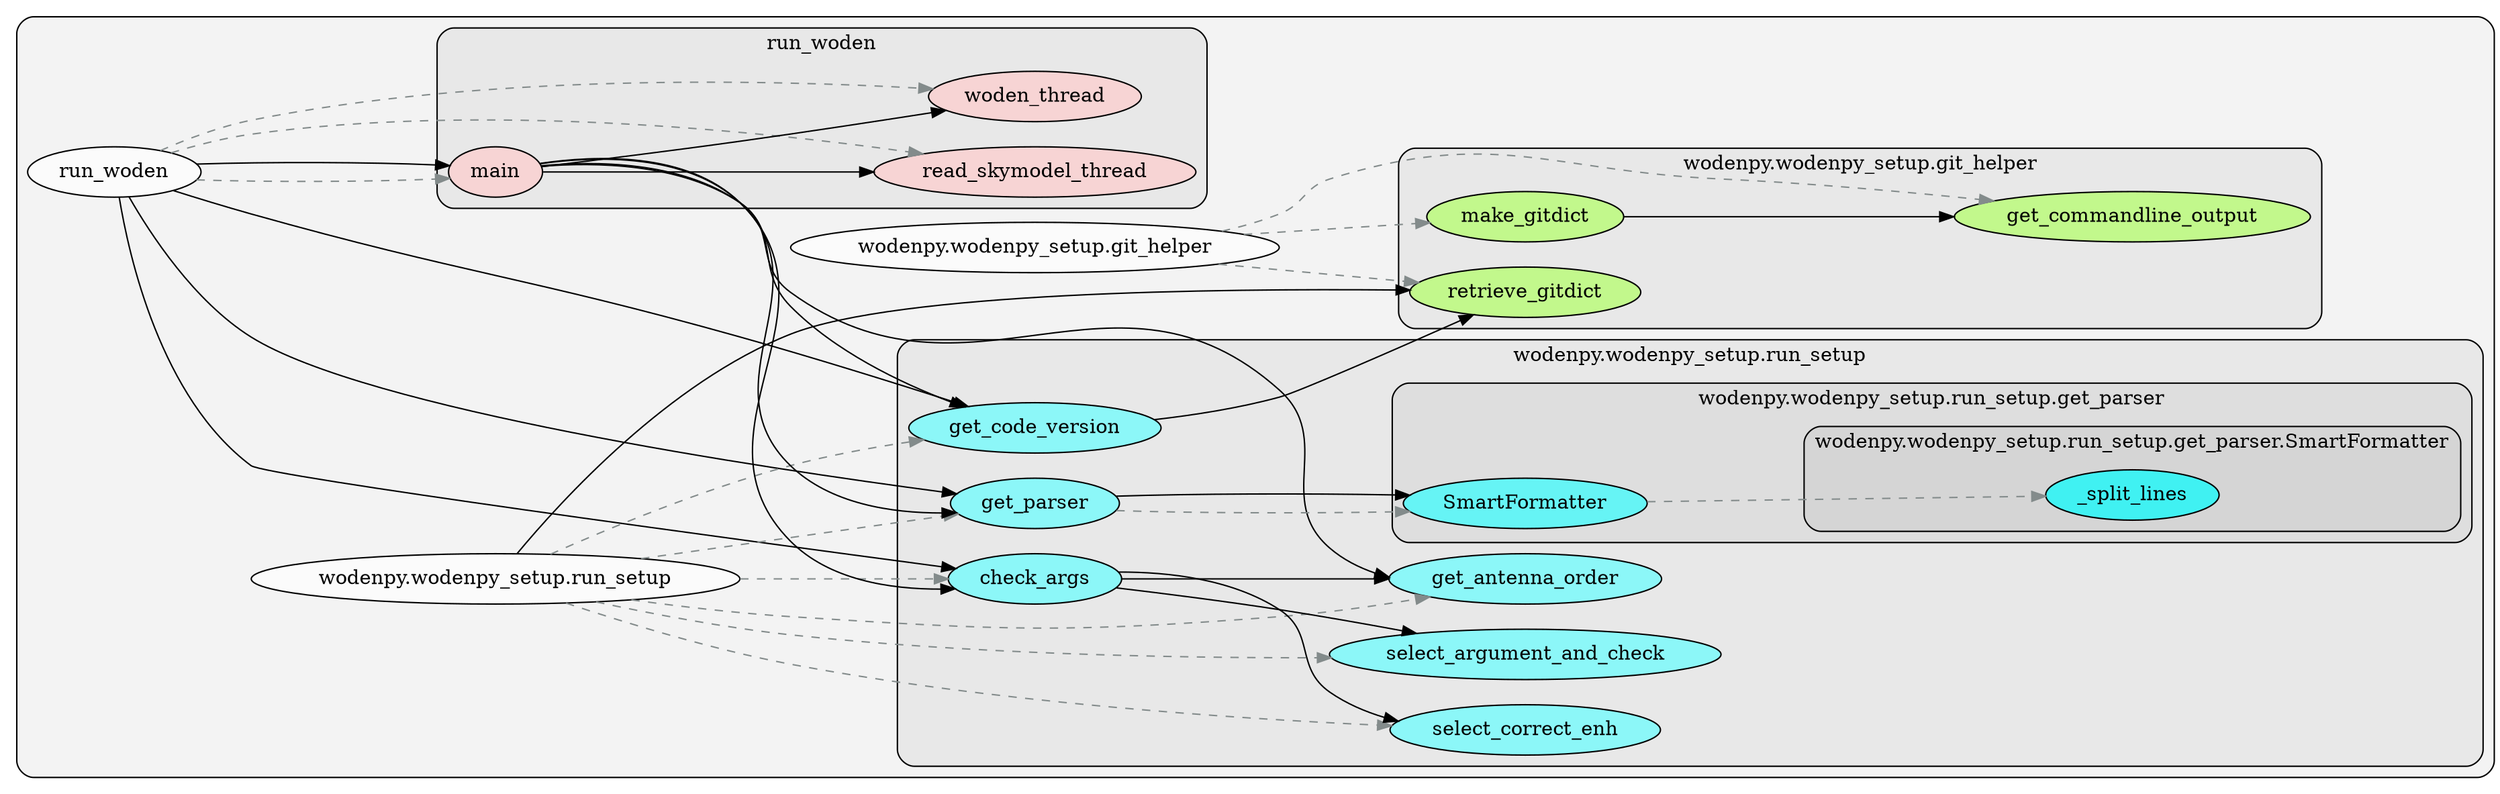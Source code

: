 digraph G {
    graph [rankdir=LR, clusterrank="local"];
    subgraph cluster_G {

        graph [style="filled,rounded", fillcolor="#80808018", label=""];
        run_woden [label="run_woden", style="filled", fillcolor="#ffffffb2", fontcolor="#000000", group="0"];
        wodenpy__wodenpy_setup__git_helper [label="wodenpy.wodenpy_setup.git_helper", style="filled", fillcolor="#ffffffb2", fontcolor="#000000", group="1"];
        wodenpy__wodenpy_setup__run_setup [label="wodenpy.wodenpy_setup.run_setup", style="filled", fillcolor="#ffffffb2", fontcolor="#000000", group="2"];
        subgraph cluster_run_woden {

            graph [style="filled,rounded", fillcolor="#80808018", label="run_woden"];
            run_woden__main [label="main", style="filled", fillcolor="#feccccb2", fontcolor="#000000", group="0"];
            run_woden__read_skymodel_thread [label="read_skymodel_thread", style="filled", fillcolor="#feccccb2", fontcolor="#000000", group="0"];
            run_woden__woden_thread [label="woden_thread", style="filled", fillcolor="#feccccb2", fontcolor="#000000", group="0"];
        }
        subgraph cluster_wodenpy__wodenpy_setup__git_helper {

            graph [style="filled,rounded", fillcolor="#80808018", label="wodenpy.wodenpy_setup.git_helper"];
            wodenpy__wodenpy_setup__git_helper__get_commandline_output [label="get_commandline_output", style="filled", fillcolor="#b2ff65b2", fontcolor="#000000", group="1"];
            wodenpy__wodenpy_setup__git_helper__make_gitdict [label="make_gitdict", style="filled", fillcolor="#b2ff65b2", fontcolor="#000000", group="1"];
            wodenpy__wodenpy_setup__git_helper__retrieve_gitdict [label="retrieve_gitdict", style="filled", fillcolor="#b2ff65b2", fontcolor="#000000", group="1"];
        }
        subgraph cluster_wodenpy__wodenpy_setup__run_setup {

            graph [style="filled,rounded", fillcolor="#80808018", label="wodenpy.wodenpy_setup.run_setup"];
            wodenpy__wodenpy_setup__run_setup__check_args [label="check_args", style="filled", fillcolor="#65feffb2", fontcolor="#000000", group="2"];
            wodenpy__wodenpy_setup__run_setup__get_antenna_order [label="get_antenna_order", style="filled", fillcolor="#65feffb2", fontcolor="#000000", group="2"];
            wodenpy__wodenpy_setup__run_setup__get_code_version [label="get_code_version", style="filled", fillcolor="#65feffb2", fontcolor="#000000", group="2"];
            wodenpy__wodenpy_setup__run_setup__get_parser [label="get_parser", style="filled", fillcolor="#65feffb2", fontcolor="#000000", group="2"];
            wodenpy__wodenpy_setup__run_setup__select_argument_and_check [label="select_argument_and_check", style="filled", fillcolor="#65feffb2", fontcolor="#000000", group="2"];
            wodenpy__wodenpy_setup__run_setup__select_correct_enh [label="select_correct_enh", style="filled", fillcolor="#65feffb2", fontcolor="#000000", group="2"];
            subgraph cluster_wodenpy__wodenpy_setup__run_setup__get_parser {

                graph [style="filled,rounded", fillcolor="#80808018", label="wodenpy.wodenpy_setup.run_setup.get_parser"];
                wodenpy__wodenpy_setup__run_setup__get_parser__SmartFormatter [label="SmartFormatter", style="filled", fillcolor="#32feffb2", fontcolor="#000000", group="2"];
                subgraph cluster_wodenpy__wodenpy_setup__run_setup__get_parser__SmartFormatter {

                    graph [style="filled,rounded", fillcolor="#80808018", label="wodenpy.wodenpy_setup.run_setup.get_parser.SmartFormatter"];
                    wodenpy__wodenpy_setup__run_setup__get_parser__SmartFormatter___split_lines [label="_split_lines", style="filled", fillcolor="#00feffb2", fontcolor="#000000", group="2"];
                }
            }
        }
    }
        run_woden -> run_woden__woden_thread [style="dashed",  color="#838b8b"];
        run_woden -> run_woden__main [style="dashed",  color="#838b8b"];
        run_woden -> run_woden__read_skymodel_thread [style="dashed",  color="#838b8b"];
        wodenpy__wodenpy_setup__git_helper -> wodenpy__wodenpy_setup__git_helper__get_commandline_output [style="dashed",  color="#838b8b"];
        wodenpy__wodenpy_setup__git_helper -> wodenpy__wodenpy_setup__git_helper__retrieve_gitdict [style="dashed",  color="#838b8b"];
        wodenpy__wodenpy_setup__git_helper -> wodenpy__wodenpy_setup__git_helper__make_gitdict [style="dashed",  color="#838b8b"];
        wodenpy__wodenpy_setup__run_setup -> wodenpy__wodenpy_setup__run_setup__get_antenna_order [style="dashed",  color="#838b8b"];
        wodenpy__wodenpy_setup__run_setup -> wodenpy__wodenpy_setup__run_setup__select_correct_enh [style="dashed",  color="#838b8b"];
        wodenpy__wodenpy_setup__run_setup -> wodenpy__wodenpy_setup__run_setup__select_argument_and_check [style="dashed",  color="#838b8b"];
        wodenpy__wodenpy_setup__run_setup -> wodenpy__wodenpy_setup__run_setup__get_code_version [style="dashed",  color="#838b8b"];
        wodenpy__wodenpy_setup__run_setup -> wodenpy__wodenpy_setup__run_setup__get_parser [style="dashed",  color="#838b8b"];
        wodenpy__wodenpy_setup__run_setup -> wodenpy__wodenpy_setup__run_setup__check_args [style="dashed",  color="#838b8b"];
        wodenpy__wodenpy_setup__run_setup__get_parser -> wodenpy__wodenpy_setup__run_setup__get_parser__SmartFormatter [style="dashed",  color="#838b8b"];
        wodenpy__wodenpy_setup__run_setup__get_parser__SmartFormatter -> wodenpy__wodenpy_setup__run_setup__get_parser__SmartFormatter___split_lines [style="dashed",  color="#838b8b"];
        run_woden -> wodenpy__wodenpy_setup__run_setup__get_code_version [style="solid",  color="#000000"];
        run_woden -> run_woden__main [style="solid",  color="#000000"];
        run_woden -> wodenpy__wodenpy_setup__run_setup__get_parser [style="solid",  color="#000000"];
        run_woden -> wodenpy__wodenpy_setup__run_setup__check_args [style="solid",  color="#000000"];
        run_woden__main -> run_woden__woden_thread [style="solid",  color="#000000"];
        run_woden__main -> wodenpy__wodenpy_setup__run_setup__get_antenna_order [style="solid",  color="#000000"];
        run_woden__main -> run_woden__read_skymodel_thread [style="solid",  color="#000000"];
        run_woden__main -> wodenpy__wodenpy_setup__run_setup__get_parser [style="solid",  color="#000000"];
        run_woden__main -> wodenpy__wodenpy_setup__run_setup__check_args [style="solid",  color="#000000"];
        run_woden__main -> wodenpy__wodenpy_setup__run_setup__get_code_version [style="solid",  color="#000000"];
        wodenpy__wodenpy_setup__git_helper__make_gitdict -> wodenpy__wodenpy_setup__git_helper__get_commandline_output [style="solid",  color="#000000"];
        wodenpy__wodenpy_setup__run_setup -> wodenpy__wodenpy_setup__git_helper__retrieve_gitdict [style="solid",  color="#000000"];
        wodenpy__wodenpy_setup__run_setup__get_parser -> wodenpy__wodenpy_setup__run_setup__get_parser__SmartFormatter [style="solid",  color="#000000"];
        wodenpy__wodenpy_setup__run_setup__check_args -> wodenpy__wodenpy_setup__run_setup__get_antenna_order [style="solid",  color="#000000"];
        wodenpy__wodenpy_setup__run_setup__check_args -> wodenpy__wodenpy_setup__run_setup__select_correct_enh [style="solid",  color="#000000"];
        wodenpy__wodenpy_setup__run_setup__check_args -> wodenpy__wodenpy_setup__run_setup__select_argument_and_check [style="solid",  color="#000000"];
        wodenpy__wodenpy_setup__run_setup__get_code_version -> wodenpy__wodenpy_setup__git_helper__retrieve_gitdict [style="solid",  color="#000000"];
    }
